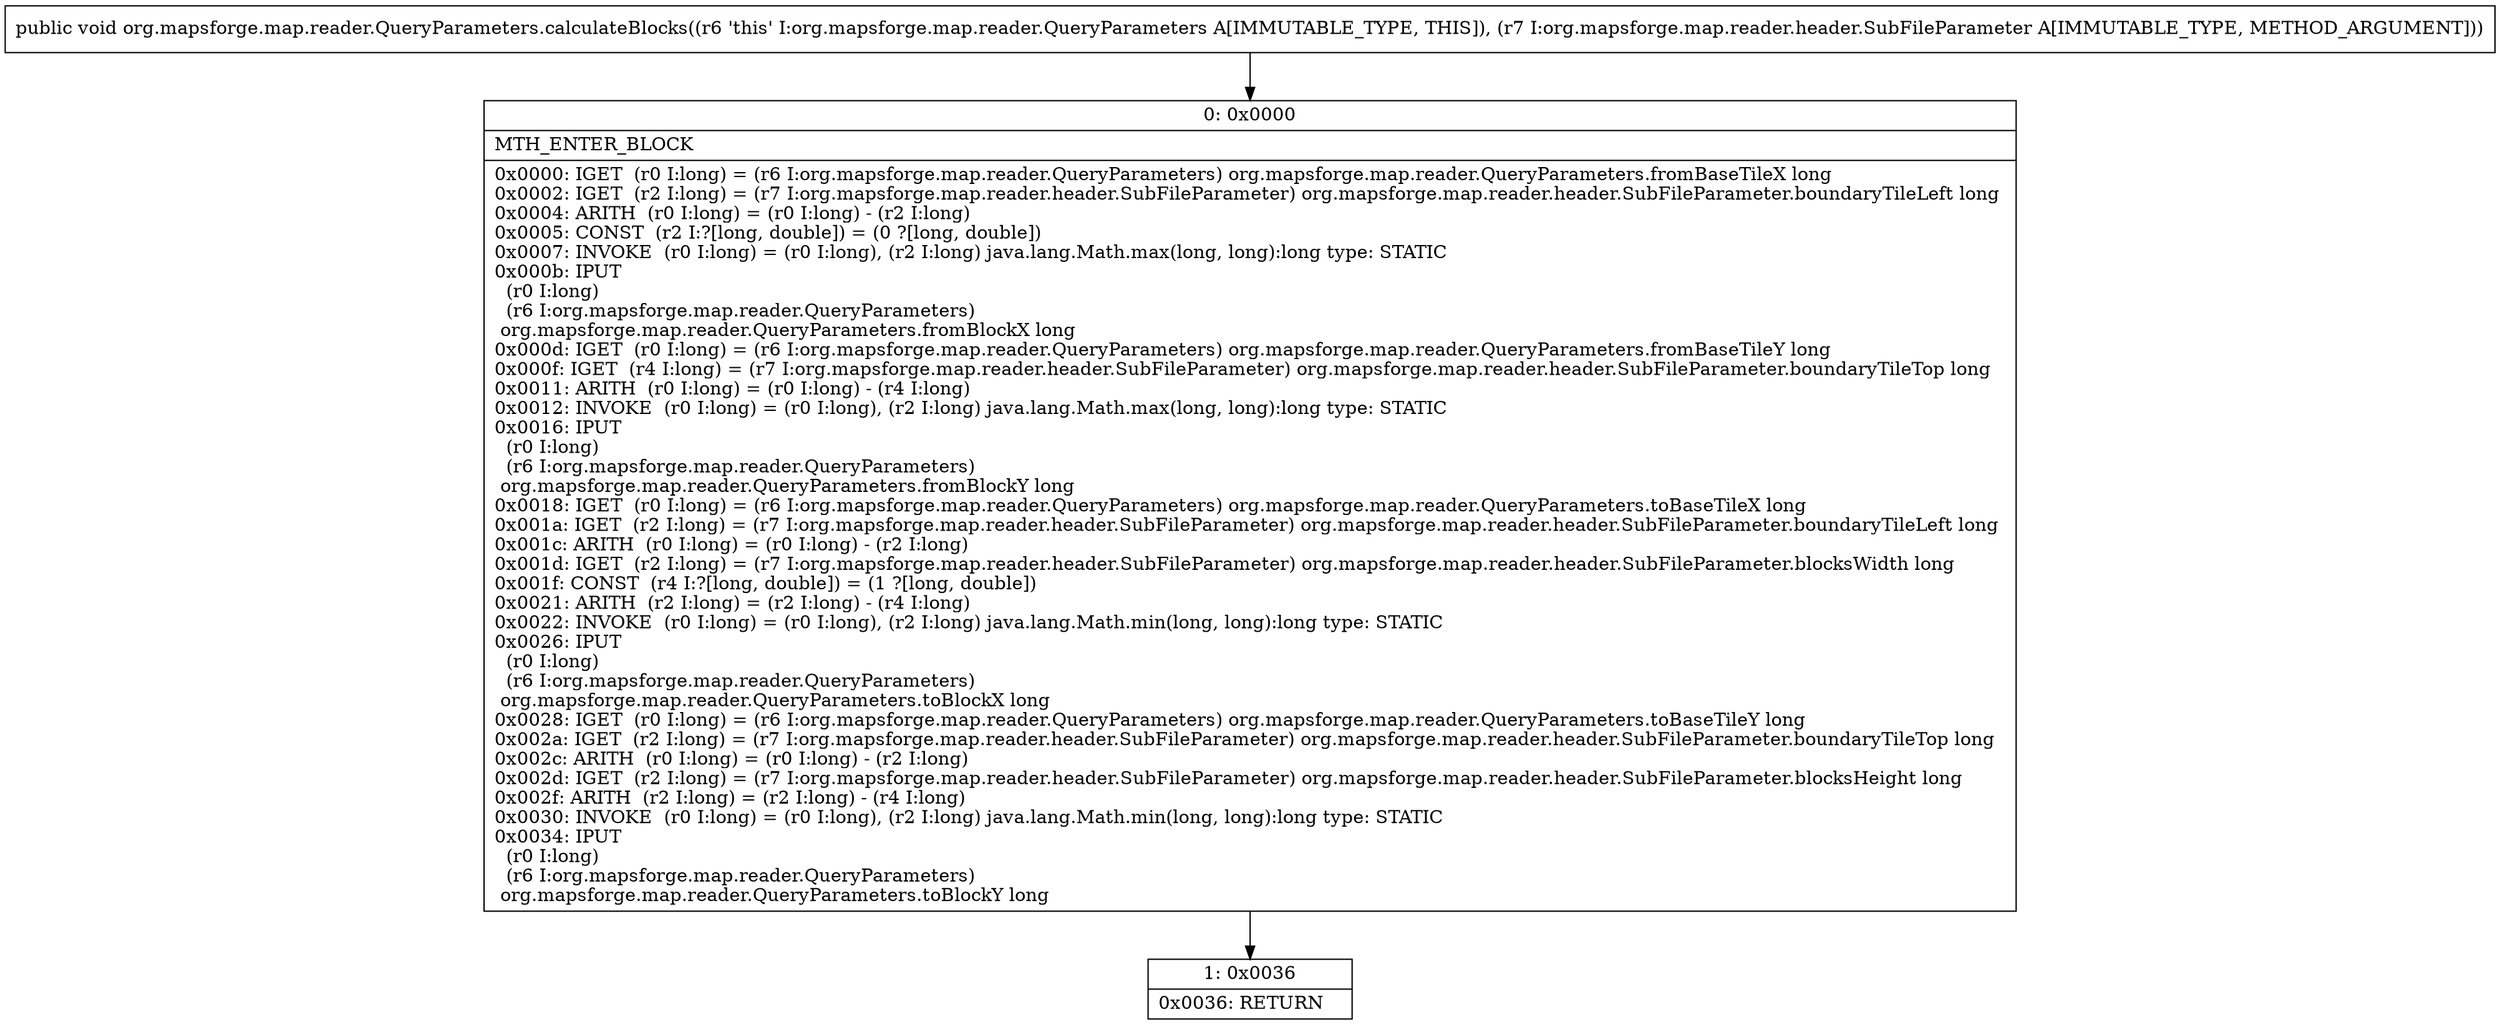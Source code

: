 digraph "CFG fororg.mapsforge.map.reader.QueryParameters.calculateBlocks(Lorg\/mapsforge\/map\/reader\/header\/SubFileParameter;)V" {
Node_0 [shape=record,label="{0\:\ 0x0000|MTH_ENTER_BLOCK\l|0x0000: IGET  (r0 I:long) = (r6 I:org.mapsforge.map.reader.QueryParameters) org.mapsforge.map.reader.QueryParameters.fromBaseTileX long \l0x0002: IGET  (r2 I:long) = (r7 I:org.mapsforge.map.reader.header.SubFileParameter) org.mapsforge.map.reader.header.SubFileParameter.boundaryTileLeft long \l0x0004: ARITH  (r0 I:long) = (r0 I:long) \- (r2 I:long) \l0x0005: CONST  (r2 I:?[long, double]) = (0 ?[long, double]) \l0x0007: INVOKE  (r0 I:long) = (r0 I:long), (r2 I:long) java.lang.Math.max(long, long):long type: STATIC \l0x000b: IPUT  \l  (r0 I:long)\l  (r6 I:org.mapsforge.map.reader.QueryParameters)\l org.mapsforge.map.reader.QueryParameters.fromBlockX long \l0x000d: IGET  (r0 I:long) = (r6 I:org.mapsforge.map.reader.QueryParameters) org.mapsforge.map.reader.QueryParameters.fromBaseTileY long \l0x000f: IGET  (r4 I:long) = (r7 I:org.mapsforge.map.reader.header.SubFileParameter) org.mapsforge.map.reader.header.SubFileParameter.boundaryTileTop long \l0x0011: ARITH  (r0 I:long) = (r0 I:long) \- (r4 I:long) \l0x0012: INVOKE  (r0 I:long) = (r0 I:long), (r2 I:long) java.lang.Math.max(long, long):long type: STATIC \l0x0016: IPUT  \l  (r0 I:long)\l  (r6 I:org.mapsforge.map.reader.QueryParameters)\l org.mapsforge.map.reader.QueryParameters.fromBlockY long \l0x0018: IGET  (r0 I:long) = (r6 I:org.mapsforge.map.reader.QueryParameters) org.mapsforge.map.reader.QueryParameters.toBaseTileX long \l0x001a: IGET  (r2 I:long) = (r7 I:org.mapsforge.map.reader.header.SubFileParameter) org.mapsforge.map.reader.header.SubFileParameter.boundaryTileLeft long \l0x001c: ARITH  (r0 I:long) = (r0 I:long) \- (r2 I:long) \l0x001d: IGET  (r2 I:long) = (r7 I:org.mapsforge.map.reader.header.SubFileParameter) org.mapsforge.map.reader.header.SubFileParameter.blocksWidth long \l0x001f: CONST  (r4 I:?[long, double]) = (1 ?[long, double]) \l0x0021: ARITH  (r2 I:long) = (r2 I:long) \- (r4 I:long) \l0x0022: INVOKE  (r0 I:long) = (r0 I:long), (r2 I:long) java.lang.Math.min(long, long):long type: STATIC \l0x0026: IPUT  \l  (r0 I:long)\l  (r6 I:org.mapsforge.map.reader.QueryParameters)\l org.mapsforge.map.reader.QueryParameters.toBlockX long \l0x0028: IGET  (r0 I:long) = (r6 I:org.mapsforge.map.reader.QueryParameters) org.mapsforge.map.reader.QueryParameters.toBaseTileY long \l0x002a: IGET  (r2 I:long) = (r7 I:org.mapsforge.map.reader.header.SubFileParameter) org.mapsforge.map.reader.header.SubFileParameter.boundaryTileTop long \l0x002c: ARITH  (r0 I:long) = (r0 I:long) \- (r2 I:long) \l0x002d: IGET  (r2 I:long) = (r7 I:org.mapsforge.map.reader.header.SubFileParameter) org.mapsforge.map.reader.header.SubFileParameter.blocksHeight long \l0x002f: ARITH  (r2 I:long) = (r2 I:long) \- (r4 I:long) \l0x0030: INVOKE  (r0 I:long) = (r0 I:long), (r2 I:long) java.lang.Math.min(long, long):long type: STATIC \l0x0034: IPUT  \l  (r0 I:long)\l  (r6 I:org.mapsforge.map.reader.QueryParameters)\l org.mapsforge.map.reader.QueryParameters.toBlockY long \l}"];
Node_1 [shape=record,label="{1\:\ 0x0036|0x0036: RETURN   \l}"];
MethodNode[shape=record,label="{public void org.mapsforge.map.reader.QueryParameters.calculateBlocks((r6 'this' I:org.mapsforge.map.reader.QueryParameters A[IMMUTABLE_TYPE, THIS]), (r7 I:org.mapsforge.map.reader.header.SubFileParameter A[IMMUTABLE_TYPE, METHOD_ARGUMENT])) }"];
MethodNode -> Node_0;
Node_0 -> Node_1;
}

